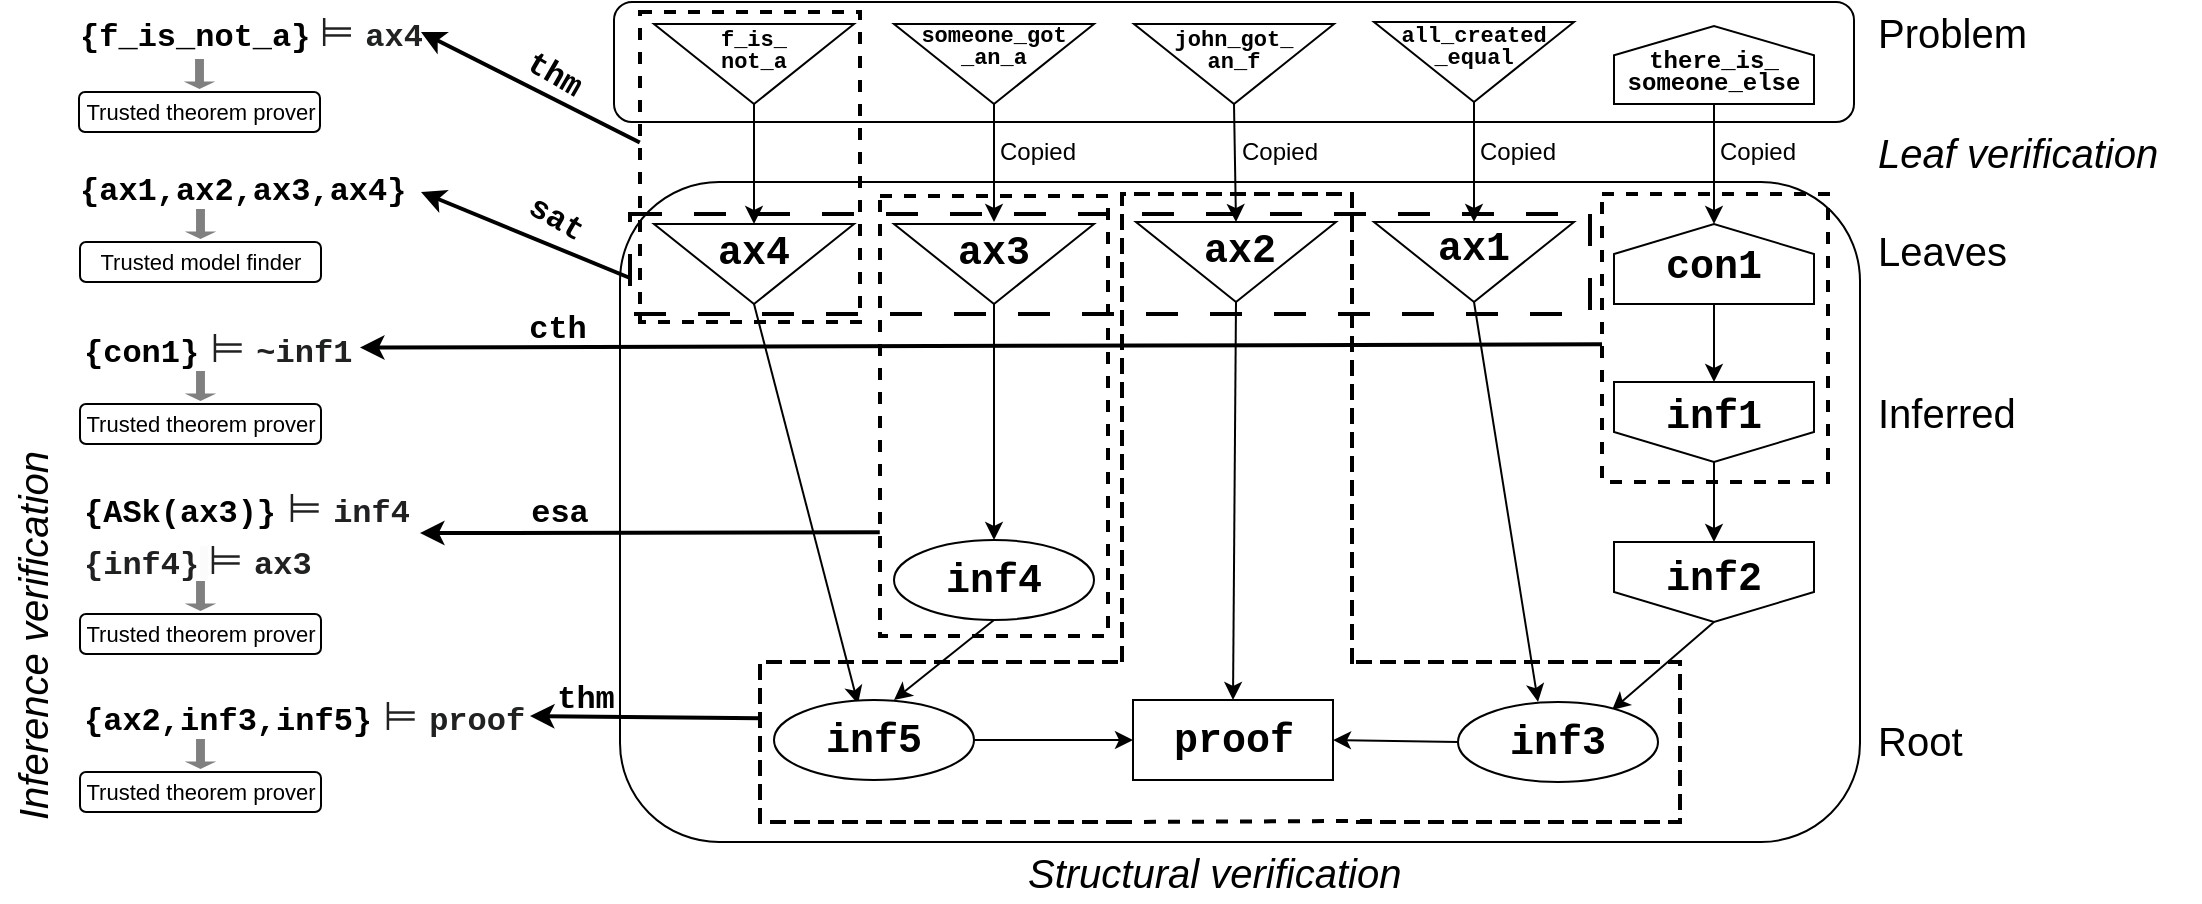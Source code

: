 <mxfile version="24.7.17">
  <diagram id="C5RBs43oDa-KdzZeNtuy" name="Page-1">
    <mxGraphModel dx="1114" dy="854" grid="1" gridSize="10" guides="1" tooltips="1" connect="1" arrows="1" fold="1" page="1" pageScale="1" pageWidth="827" pageHeight="1169" math="0" shadow="0">
      <root>
        <mxCell id="WIyWlLk6GJQsqaUBKTNV-0" />
        <mxCell id="WIyWlLk6GJQsqaUBKTNV-1" parent="WIyWlLk6GJQsqaUBKTNV-0" />
        <mxCell id="B5MP2yaadgVCE5u6oOW5-1" value="" style="rounded=1;whiteSpace=wrap;html=1;fillColor=none;" parent="WIyWlLk6GJQsqaUBKTNV-1" vertex="1">
          <mxGeometry x="320" y="170" width="620" height="330" as="geometry" />
        </mxCell>
        <mxCell id="gpMVGgdq6QNUZybopsVq-2" value="" style="shape=partialRectangle;whiteSpace=wrap;html=1;bottom=1;right=1;left=1;top=0;fillColor=none;routingCenterX=-0.5;strokeWidth=2;dashed=1;direction=south;flipH=0;" parent="WIyWlLk6GJQsqaUBKTNV-1" vertex="1">
          <mxGeometry x="390" y="410" width="180" height="80" as="geometry" />
        </mxCell>
        <mxCell id="gpMVGgdq6QNUZybopsVq-1" value="" style="shape=partialRectangle;whiteSpace=wrap;html=1;bottom=1;right=1;left=1;top=0;fillColor=none;routingCenterX=-0.5;strokeWidth=2;dashed=1;direction=south;flipH=1;" parent="WIyWlLk6GJQsqaUBKTNV-1" vertex="1">
          <mxGeometry x="689" y="410" width="161" height="80" as="geometry" />
        </mxCell>
        <mxCell id="B5MP2yaadgVCE5u6oOW5-61" value="" style="rounded=0;whiteSpace=wrap;html=1;fillColor=none;dashed=1;strokeWidth=2;" parent="WIyWlLk6GJQsqaUBKTNV-1" vertex="1">
          <mxGeometry x="330" y="85" width="110" height="155" as="geometry" />
        </mxCell>
        <mxCell id="B5MP2yaadgVCE5u6oOW5-34" value="" style="verticalLabelPosition=bottom;verticalAlign=top;html=1;shape=mxgraph.basic.acute_triangle;dx=0.5;direction=west;fillColor=none;" parent="WIyWlLk6GJQsqaUBKTNV-1" vertex="1">
          <mxGeometry x="578" y="190" width="100" height="40" as="geometry" />
        </mxCell>
        <mxCell id="B5MP2yaadgVCE5u6oOW5-128" value="" style="shape=partialRectangle;whiteSpace=wrap;html=1;bottom=1;right=1;left=1;top=0;fillColor=none;routingCenterX=-0.5;dashed=1;strokeWidth=2;flipV=1;" parent="WIyWlLk6GJQsqaUBKTNV-1" vertex="1">
          <mxGeometry x="571" y="176" width="115" height="234" as="geometry" />
        </mxCell>
        <mxCell id="-FWcwAjbTz1GdDVnPAq6-1" value="" style="rounded=0;whiteSpace=wrap;html=1;fillColor=none;dashed=1;strokeWidth=2;dashPattern=8 8;" parent="WIyWlLk6GJQsqaUBKTNV-1" vertex="1">
          <mxGeometry x="325" y="186" width="480" height="50" as="geometry" />
        </mxCell>
        <mxCell id="B5MP2yaadgVCE5u6oOW5-81" value="" style="rounded=0;whiteSpace=wrap;html=1;fillColor=none;dashed=1;strokeWidth=2;" parent="WIyWlLk6GJQsqaUBKTNV-1" vertex="1">
          <mxGeometry x="450" y="177" width="114" height="220" as="geometry" />
        </mxCell>
        <mxCell id="B5MP2yaadgVCE5u6oOW5-65" value="" style="rounded=0;whiteSpace=wrap;html=1;fillColor=none;dashed=1;strokeWidth=2;" parent="WIyWlLk6GJQsqaUBKTNV-1" vertex="1">
          <mxGeometry x="811" y="176" width="113" height="144" as="geometry" />
        </mxCell>
        <mxCell id="B5MP2yaadgVCE5u6oOW5-2" value="" style="rounded=1;whiteSpace=wrap;html=1;fillColor=none;" parent="WIyWlLk6GJQsqaUBKTNV-1" vertex="1">
          <mxGeometry x="317" y="80" width="620" height="60" as="geometry" />
        </mxCell>
        <mxCell id="B5MP2yaadgVCE5u6oOW5-3" value="&lt;div&gt;&lt;font face=&quot;Courier New&quot; style=&quot;font-size: 20px;&quot;&gt;&lt;b&gt;ax2&lt;/b&gt;&lt;/font&gt;&lt;/div&gt;" style="text;strokeColor=none;align=center;fillColor=none;html=1;verticalAlign=middle;whiteSpace=wrap;rounded=0;" parent="WIyWlLk6GJQsqaUBKTNV-1" vertex="1">
          <mxGeometry x="599.5" y="189" width="60" height="30" as="geometry" />
        </mxCell>
        <mxCell id="B5MP2yaadgVCE5u6oOW5-4" value="" style="verticalLabelPosition=bottom;verticalAlign=top;html=1;shape=mxgraph.basic.acute_triangle;dx=0.5;direction=west;fillColor=none;" parent="WIyWlLk6GJQsqaUBKTNV-1" vertex="1">
          <mxGeometry x="337" y="91" width="100" height="40" as="geometry" />
        </mxCell>
        <mxCell id="B5MP2yaadgVCE5u6oOW5-8" value="" style="verticalLabelPosition=bottom;verticalAlign=top;html=1;shape=mxgraph.basic.acute_triangle;dx=0.5;direction=west;" parent="WIyWlLk6GJQsqaUBKTNV-1" vertex="1">
          <mxGeometry x="337" y="191" width="100" height="40" as="geometry" />
        </mxCell>
        <mxCell id="B5MP2yaadgVCE5u6oOW5-9" value="&lt;font face=&quot;Courier New&quot; style=&quot;font-size: 20px;&quot;&gt;&lt;b&gt;ax4&lt;/b&gt;&lt;/font&gt;" style="text;strokeColor=none;align=center;fillColor=none;html=1;verticalAlign=middle;whiteSpace=wrap;rounded=0;" parent="WIyWlLk6GJQsqaUBKTNV-1" vertex="1">
          <mxGeometry x="357" y="190" width="60" height="30" as="geometry" />
        </mxCell>
        <mxCell id="B5MP2yaadgVCE5u6oOW5-10" value="" style="shape=offPageConnector;whiteSpace=wrap;html=1;flipV=1;" parent="WIyWlLk6GJQsqaUBKTNV-1" vertex="1">
          <mxGeometry x="817" y="191" width="100" height="40" as="geometry" />
        </mxCell>
        <mxCell id="B5MP2yaadgVCE5u6oOW5-11" value="&lt;font face=&quot;Courier New&quot; style=&quot;font-size: 20px;&quot;&gt;&lt;b&gt;con1&lt;/b&gt;&lt;/font&gt;" style="text;strokeColor=none;align=center;fillColor=none;html=1;verticalAlign=middle;whiteSpace=wrap;rounded=0;" parent="WIyWlLk6GJQsqaUBKTNV-1" vertex="1">
          <mxGeometry x="837" y="197" width="60" height="30" as="geometry" />
        </mxCell>
        <mxCell id="B5MP2yaadgVCE5u6oOW5-12" value="" style="shape=offPageConnector;whiteSpace=wrap;html=1;flipV=0;" parent="WIyWlLk6GJQsqaUBKTNV-1" vertex="1">
          <mxGeometry x="817" y="270" width="100" height="40" as="geometry" />
        </mxCell>
        <mxCell id="B5MP2yaadgVCE5u6oOW5-13" value="&lt;font face=&quot;Courier New&quot; style=&quot;font-size: 20px;&quot;&gt;&lt;b&gt;inf1&lt;/b&gt;&lt;/font&gt;" style="text;strokeColor=none;align=center;fillColor=none;html=1;verticalAlign=middle;whiteSpace=wrap;rounded=0;" parent="WIyWlLk6GJQsqaUBKTNV-1" vertex="1">
          <mxGeometry x="837" y="272" width="60" height="30" as="geometry" />
        </mxCell>
        <mxCell id="B5MP2yaadgVCE5u6oOW5-14" value="" style="shape=offPageConnector;whiteSpace=wrap;html=1;flipV=0;" parent="WIyWlLk6GJQsqaUBKTNV-1" vertex="1">
          <mxGeometry x="817" y="350" width="100" height="40" as="geometry" />
        </mxCell>
        <mxCell id="B5MP2yaadgVCE5u6oOW5-15" value="&lt;font face=&quot;Courier New&quot; style=&quot;font-size: 20px;&quot;&gt;&lt;b&gt;inf2&lt;/b&gt;&lt;/font&gt;" style="text;strokeColor=none;align=center;fillColor=none;html=1;verticalAlign=middle;whiteSpace=wrap;rounded=0;" parent="WIyWlLk6GJQsqaUBKTNV-1" vertex="1">
          <mxGeometry x="837" y="353" width="60" height="30" as="geometry" />
        </mxCell>
        <mxCell id="B5MP2yaadgVCE5u6oOW5-23" value="" style="endArrow=classic;html=1;rounded=0;exitX=0;exitY=0;exitDx=50;exitDy=0;exitPerimeter=0;entryX=0.5;entryY=0;entryDx=0;entryDy=0;" parent="WIyWlLk6GJQsqaUBKTNV-1" source="B5MP2yaadgVCE5u6oOW5-7" target="B5MP2yaadgVCE5u6oOW5-16" edge="1">
          <mxGeometry width="50" height="50" relative="1" as="geometry">
            <mxPoint x="677" y="449" as="sourcePoint" />
            <mxPoint x="727" y="399" as="targetPoint" />
          </mxGeometry>
        </mxCell>
        <mxCell id="B5MP2yaadgVCE5u6oOW5-24" value="" style="endArrow=classic;html=1;rounded=0;entryX=0.6;entryY=0;entryDx=0;entryDy=0;exitX=0.5;exitY=1;exitDx=0;exitDy=0;entryPerimeter=0;" parent="WIyWlLk6GJQsqaUBKTNV-1" source="B5MP2yaadgVCE5u6oOW5-16" target="B5MP2yaadgVCE5u6oOW5-20" edge="1">
          <mxGeometry width="50" height="50" relative="1" as="geometry">
            <mxPoint x="397" y="409" as="sourcePoint" />
            <mxPoint x="727" y="399" as="targetPoint" />
          </mxGeometry>
        </mxCell>
        <mxCell id="B5MP2yaadgVCE5u6oOW5-25" value="" style="endArrow=classic;html=1;rounded=0;exitX=0;exitY=0;exitDx=50;exitDy=0;exitPerimeter=0;entryX=0.42;entryY=0.05;entryDx=0;entryDy=0;entryPerimeter=0;" parent="WIyWlLk6GJQsqaUBKTNV-1" source="B5MP2yaadgVCE5u6oOW5-8" target="B5MP2yaadgVCE5u6oOW5-20" edge="1">
          <mxGeometry width="50" height="50" relative="1" as="geometry">
            <mxPoint x="677" y="370" as="sourcePoint" />
            <mxPoint x="727" y="320" as="targetPoint" />
          </mxGeometry>
        </mxCell>
        <mxCell id="B5MP2yaadgVCE5u6oOW5-26" value="" style="endArrow=classic;html=1;rounded=0;exitX=0;exitY=0;exitDx=50;exitDy=0;exitPerimeter=0;entryX=0.5;entryY=0;entryDx=0;entryDy=0;" parent="WIyWlLk6GJQsqaUBKTNV-1" source="B5MP2yaadgVCE5u6oOW5-34" target="B5MP2yaadgVCE5u6oOW5-22" edge="1">
          <mxGeometry width="50" height="50" relative="1" as="geometry">
            <mxPoint x="677" y="370" as="sourcePoint" />
            <mxPoint x="727" y="320" as="targetPoint" />
          </mxGeometry>
        </mxCell>
        <mxCell id="B5MP2yaadgVCE5u6oOW5-27" value="" style="verticalLabelPosition=bottom;verticalAlign=top;html=1;shape=mxgraph.basic.acute_triangle;dx=0.5;direction=west;fillColor=none;" parent="WIyWlLk6GJQsqaUBKTNV-1" vertex="1">
          <mxGeometry x="457" y="91" width="100" height="40" as="geometry" />
        </mxCell>
        <mxCell id="B5MP2yaadgVCE5u6oOW5-28" value="&lt;font style=&quot;font-size: 11px;&quot; face=&quot;Courier New&quot;&gt;&lt;b style=&quot;&quot;&gt;someone_&lt;span style=&quot;background-color: initial;&quot;&gt;got&lt;/span&gt;&lt;/b&gt;&lt;/font&gt;&lt;div style=&quot;line-height: 60%; font-size: 11px;&quot;&gt;&lt;font style=&quot;font-size: 11px;&quot; face=&quot;Courier New&quot;&gt;&lt;b style=&quot;&quot;&gt;&lt;span style=&quot;background-color: initial;&quot;&gt;_an_a&lt;/span&gt;&lt;/b&gt;&lt;/font&gt;&lt;/div&gt;" style="text;strokeColor=none;align=center;fillColor=none;html=1;verticalAlign=middle;whiteSpace=wrap;rounded=0;" parent="WIyWlLk6GJQsqaUBKTNV-1" vertex="1">
          <mxGeometry x="477" y="85" width="60" height="30" as="geometry" />
        </mxCell>
        <mxCell id="B5MP2yaadgVCE5u6oOW5-29" value="" style="shape=offPageConnector;whiteSpace=wrap;html=1;flipV=1;fillColor=none;" parent="WIyWlLk6GJQsqaUBKTNV-1" vertex="1">
          <mxGeometry x="817" y="92" width="100" height="39" as="geometry" />
        </mxCell>
        <mxCell id="B5MP2yaadgVCE5u6oOW5-30" value="&lt;font face=&quot;Courier New&quot;&gt;&lt;b&gt;there_is_&lt;/b&gt;&lt;/font&gt;&lt;div style=&quot;line-height: 60%;&quot;&gt;&lt;font face=&quot;Courier New&quot;&gt;&lt;b&gt;someone_else&lt;/b&gt;&lt;/font&gt;&lt;/div&gt;" style="text;strokeColor=none;align=center;fillColor=none;html=1;verticalAlign=middle;whiteSpace=wrap;rounded=0;" parent="WIyWlLk6GJQsqaUBKTNV-1" vertex="1">
          <mxGeometry x="837" y="98" width="60" height="30" as="geometry" />
        </mxCell>
        <mxCell id="B5MP2yaadgVCE5u6oOW5-35" value="" style="verticalLabelPosition=bottom;verticalAlign=top;html=1;shape=mxgraph.basic.acute_triangle;dx=0.5;direction=west;" parent="WIyWlLk6GJQsqaUBKTNV-1" vertex="1">
          <mxGeometry x="697" y="190" width="100" height="40" as="geometry" />
        </mxCell>
        <mxCell id="B5MP2yaadgVCE5u6oOW5-36" value="&lt;div&gt;&lt;font face=&quot;Courier New&quot; style=&quot;font-size: 20px;&quot;&gt;&lt;b&gt;ax1&lt;/b&gt;&lt;/font&gt;&lt;/div&gt;" style="text;strokeColor=none;align=center;fillColor=none;html=1;verticalAlign=middle;whiteSpace=wrap;rounded=0;" parent="WIyWlLk6GJQsqaUBKTNV-1" vertex="1">
          <mxGeometry x="717" y="188" width="60" height="30" as="geometry" />
        </mxCell>
        <mxCell id="B5MP2yaadgVCE5u6oOW5-37" value="" style="endArrow=classic;html=1;rounded=0;entryX=0;entryY=0.5;entryDx=0;entryDy=0;exitX=1;exitY=0.5;exitDx=0;exitDy=0;" parent="WIyWlLk6GJQsqaUBKTNV-1" source="B5MP2yaadgVCE5u6oOW5-20" target="B5MP2yaadgVCE5u6oOW5-22" edge="1">
          <mxGeometry width="50" height="50" relative="1" as="geometry">
            <mxPoint x="567" y="240" as="sourcePoint" />
            <mxPoint x="617" y="190" as="targetPoint" />
          </mxGeometry>
        </mxCell>
        <mxCell id="B5MP2yaadgVCE5u6oOW5-38" value="" style="endArrow=classic;html=1;rounded=0;entryX=1;entryY=0.5;entryDx=0;entryDy=0;exitX=0;exitY=0.5;exitDx=0;exitDy=0;" parent="WIyWlLk6GJQsqaUBKTNV-1" source="B5MP2yaadgVCE5u6oOW5-18" target="B5MP2yaadgVCE5u6oOW5-22" edge="1">
          <mxGeometry width="50" height="50" relative="1" as="geometry">
            <mxPoint x="567" y="240" as="sourcePoint" />
            <mxPoint x="617" y="190" as="targetPoint" />
          </mxGeometry>
        </mxCell>
        <mxCell id="B5MP2yaadgVCE5u6oOW5-39" value="" style="endArrow=classic;html=1;rounded=0;entryX=0.5;entryY=1;entryDx=0;entryDy=0;entryPerimeter=0;exitX=0;exitY=0;exitDx=50;exitDy=0;exitPerimeter=0;" parent="WIyWlLk6GJQsqaUBKTNV-1" source="B5MP2yaadgVCE5u6oOW5-4" target="B5MP2yaadgVCE5u6oOW5-8" edge="1">
          <mxGeometry width="50" height="50" relative="1" as="geometry">
            <mxPoint x="337" y="170" as="sourcePoint" />
            <mxPoint x="617" y="190" as="targetPoint" />
          </mxGeometry>
        </mxCell>
        <mxCell id="B5MP2yaadgVCE5u6oOW5-40" value="" style="verticalLabelPosition=bottom;verticalAlign=top;html=1;shape=mxgraph.basic.acute_triangle;dx=0.5;direction=west;fillColor=none;" parent="WIyWlLk6GJQsqaUBKTNV-1" vertex="1">
          <mxGeometry x="577" y="91" width="100" height="40" as="geometry" />
        </mxCell>
        <mxCell id="B5MP2yaadgVCE5u6oOW5-41" value="&lt;font style=&quot;font-size: 11px;&quot; face=&quot;Courier New&quot;&gt;&lt;b&gt;john_got_&lt;/b&gt;&lt;/font&gt;&lt;div style=&quot;line-height: 60%;&quot;&gt;&lt;span style=&quot;font-size: 11px; font-family: &amp;quot;Courier New&amp;quot;; background-color: initial;&quot;&gt;&lt;b&gt;an_f&lt;/b&gt;&lt;/span&gt;&lt;/div&gt;" style="text;strokeColor=none;align=center;fillColor=none;html=1;verticalAlign=middle;whiteSpace=wrap;rounded=0;" parent="WIyWlLk6GJQsqaUBKTNV-1" vertex="1">
          <mxGeometry x="596.5" y="87" width="60" height="30" as="geometry" />
        </mxCell>
        <mxCell id="B5MP2yaadgVCE5u6oOW5-42" value="" style="endArrow=classic;html=1;rounded=0;entryX=0.5;entryY=0;entryDx=0;entryDy=0;exitX=0;exitY=0;exitDx=50;exitDy=0;exitPerimeter=0;" parent="WIyWlLk6GJQsqaUBKTNV-1" source="B5MP2yaadgVCE5u6oOW5-27" target="B5MP2yaadgVCE5u6oOW5-5" edge="1">
          <mxGeometry width="50" height="50" relative="1" as="geometry">
            <mxPoint x="567" y="240" as="sourcePoint" />
            <mxPoint x="617" y="190" as="targetPoint" />
          </mxGeometry>
        </mxCell>
        <mxCell id="B5MP2yaadgVCE5u6oOW5-43" value="" style="endArrow=classic;html=1;rounded=0;exitX=0;exitY=0;exitDx=50;exitDy=0;exitPerimeter=0;entryX=0.5;entryY=1;entryDx=0;entryDy=0;entryPerimeter=0;" parent="WIyWlLk6GJQsqaUBKTNV-1" source="B5MP2yaadgVCE5u6oOW5-40" target="B5MP2yaadgVCE5u6oOW5-34" edge="1">
          <mxGeometry width="50" height="50" relative="1" as="geometry">
            <mxPoint x="567" y="240" as="sourcePoint" />
            <mxPoint x="617" y="190" as="targetPoint" />
          </mxGeometry>
        </mxCell>
        <mxCell id="B5MP2yaadgVCE5u6oOW5-44" value="" style="endArrow=classic;html=1;rounded=0;exitX=0;exitY=0;exitDx=50;exitDy=0;exitPerimeter=0;entryX=0.5;entryY=1;entryDx=0;entryDy=0;entryPerimeter=0;" parent="WIyWlLk6GJQsqaUBKTNV-1" source="B5MP2yaadgVCE5u6oOW5-32" target="B5MP2yaadgVCE5u6oOW5-35" edge="1">
          <mxGeometry width="50" height="50" relative="1" as="geometry">
            <mxPoint x="567" y="240" as="sourcePoint" />
            <mxPoint x="617" y="190" as="targetPoint" />
          </mxGeometry>
        </mxCell>
        <mxCell id="B5MP2yaadgVCE5u6oOW5-45" value="" style="endArrow=classic;html=1;rounded=0;exitX=0.5;exitY=1;exitDx=0;exitDy=0;entryX=0.5;entryY=0;entryDx=0;entryDy=0;" parent="WIyWlLk6GJQsqaUBKTNV-1" source="B5MP2yaadgVCE5u6oOW5-29" target="B5MP2yaadgVCE5u6oOW5-10" edge="1">
          <mxGeometry width="50" height="50" relative="1" as="geometry">
            <mxPoint x="567" y="240" as="sourcePoint" />
            <mxPoint x="617" y="190" as="targetPoint" />
          </mxGeometry>
        </mxCell>
        <mxCell id="B5MP2yaadgVCE5u6oOW5-46" value="" style="endArrow=classic;html=1;rounded=0;entryX=0.5;entryY=0;entryDx=0;entryDy=0;exitX=0.5;exitY=1;exitDx=0;exitDy=0;" parent="WIyWlLk6GJQsqaUBKTNV-1" source="B5MP2yaadgVCE5u6oOW5-10" target="B5MP2yaadgVCE5u6oOW5-12" edge="1">
          <mxGeometry width="50" height="50" relative="1" as="geometry">
            <mxPoint x="567" y="240" as="sourcePoint" />
            <mxPoint x="617" y="190" as="targetPoint" />
          </mxGeometry>
        </mxCell>
        <mxCell id="B5MP2yaadgVCE5u6oOW5-47" value="" style="endArrow=classic;html=1;rounded=0;exitX=0.5;exitY=1;exitDx=0;exitDy=0;entryX=0.5;entryY=0;entryDx=0;entryDy=0;" parent="WIyWlLk6GJQsqaUBKTNV-1" source="B5MP2yaadgVCE5u6oOW5-12" target="B5MP2yaadgVCE5u6oOW5-14" edge="1">
          <mxGeometry width="50" height="50" relative="1" as="geometry">
            <mxPoint x="567" y="240" as="sourcePoint" />
            <mxPoint x="617" y="190" as="targetPoint" />
          </mxGeometry>
        </mxCell>
        <mxCell id="B5MP2yaadgVCE5u6oOW5-48" value="" style="endArrow=classic;html=1;rounded=0;entryX=0.77;entryY=0.1;entryDx=0;entryDy=0;entryPerimeter=0;exitX=0.5;exitY=1;exitDx=0;exitDy=0;" parent="WIyWlLk6GJQsqaUBKTNV-1" source="B5MP2yaadgVCE5u6oOW5-14" target="B5MP2yaadgVCE5u6oOW5-18" edge="1">
          <mxGeometry width="50" height="50" relative="1" as="geometry">
            <mxPoint x="567" y="240" as="sourcePoint" />
            <mxPoint x="617" y="190" as="targetPoint" />
          </mxGeometry>
        </mxCell>
        <mxCell id="B5MP2yaadgVCE5u6oOW5-49" value="" style="endArrow=classic;html=1;rounded=0;entryX=0.4;entryY=0;entryDx=0;entryDy=0;entryPerimeter=0;exitX=0;exitY=0;exitDx=50;exitDy=0;exitPerimeter=0;" parent="WIyWlLk6GJQsqaUBKTNV-1" source="B5MP2yaadgVCE5u6oOW5-35" target="B5MP2yaadgVCE5u6oOW5-18" edge="1">
          <mxGeometry width="50" height="50" relative="1" as="geometry">
            <mxPoint x="567" y="240" as="sourcePoint" />
            <mxPoint x="617" y="190" as="targetPoint" />
          </mxGeometry>
        </mxCell>
        <mxCell id="B5MP2yaadgVCE5u6oOW5-51" value="&lt;font style=&quot;font-size: 20px;&quot;&gt;Problem&lt;/font&gt;" style="text;strokeColor=none;align=left;fillColor=none;html=1;verticalAlign=middle;whiteSpace=wrap;rounded=0;" parent="WIyWlLk6GJQsqaUBKTNV-1" vertex="1">
          <mxGeometry x="947" y="80" width="60" height="30" as="geometry" />
        </mxCell>
        <mxCell id="B5MP2yaadgVCE5u6oOW5-52" value="&lt;span style=&quot;font-size: 20px;&quot;&gt;Leaves&lt;/span&gt;" style="text;strokeColor=none;align=left;fillColor=none;html=1;verticalAlign=middle;whiteSpace=wrap;rounded=0;" parent="WIyWlLk6GJQsqaUBKTNV-1" vertex="1">
          <mxGeometry x="947" y="189" width="60" height="30" as="geometry" />
        </mxCell>
        <mxCell id="B5MP2yaadgVCE5u6oOW5-53" value="&lt;span style=&quot;font-size: 20px;&quot;&gt;Inferred&lt;/span&gt;" style="text;strokeColor=none;align=left;fillColor=none;html=1;verticalAlign=middle;whiteSpace=wrap;rounded=0;" parent="WIyWlLk6GJQsqaUBKTNV-1" vertex="1">
          <mxGeometry x="947" y="270" width="60" height="30" as="geometry" />
        </mxCell>
        <mxCell id="B5MP2yaadgVCE5u6oOW5-54" value="&lt;span style=&quot;font-size: 20px;&quot;&gt;Root&lt;/span&gt;" style="text;strokeColor=none;align=left;fillColor=none;html=1;verticalAlign=middle;whiteSpace=wrap;rounded=0;" parent="WIyWlLk6GJQsqaUBKTNV-1" vertex="1">
          <mxGeometry x="947" y="434" width="60" height="30" as="geometry" />
        </mxCell>
        <mxCell id="B5MP2yaadgVCE5u6oOW5-55" value="Copied" style="text;strokeColor=none;align=center;fillColor=none;html=1;verticalAlign=middle;whiteSpace=wrap;rounded=0;" parent="WIyWlLk6GJQsqaUBKTNV-1" vertex="1">
          <mxGeometry x="499" y="140" width="60" height="30" as="geometry" />
        </mxCell>
        <mxCell id="B5MP2yaadgVCE5u6oOW5-56" value="Copied" style="text;strokeColor=none;align=center;fillColor=none;html=1;verticalAlign=middle;whiteSpace=wrap;rounded=0;" parent="WIyWlLk6GJQsqaUBKTNV-1" vertex="1">
          <mxGeometry x="620" y="140" width="60" height="30" as="geometry" />
        </mxCell>
        <mxCell id="B5MP2yaadgVCE5u6oOW5-57" value="Copied" style="text;strokeColor=none;align=center;fillColor=none;html=1;verticalAlign=middle;whiteSpace=wrap;rounded=0;" parent="WIyWlLk6GJQsqaUBKTNV-1" vertex="1">
          <mxGeometry x="739" y="140" width="60" height="30" as="geometry" />
        </mxCell>
        <mxCell id="B5MP2yaadgVCE5u6oOW5-58" value="Copied" style="text;strokeColor=none;align=center;fillColor=none;html=1;verticalAlign=middle;whiteSpace=wrap;rounded=0;" parent="WIyWlLk6GJQsqaUBKTNV-1" vertex="1">
          <mxGeometry x="859" y="140" width="60" height="30" as="geometry" />
        </mxCell>
        <mxCell id="B5MP2yaadgVCE5u6oOW5-66" value="" style="endArrow=classic;html=1;rounded=0;strokeWidth=2;" parent="WIyWlLk6GJQsqaUBKTNV-1" target="B5MP2yaadgVCE5u6oOW5-68" edge="1">
          <mxGeometry width="50" height="50" relative="1" as="geometry">
            <mxPoint x="811" y="251.153" as="sourcePoint" />
            <mxPoint x="270" y="255" as="targetPoint" />
          </mxGeometry>
        </mxCell>
        <mxCell id="B5MP2yaadgVCE5u6oOW5-68" value="&lt;font face=&quot;Courier New&quot; style=&quot;font-size: 16px;&quot;&gt;&lt;b&gt;{con1}&lt;/b&gt;&lt;/font&gt;&lt;font style=&quot;&quot;&gt;&lt;font style=&quot;font-size: 20px;&quot;&gt;&amp;nbsp;&lt;/font&gt;&lt;span style=&quot;font-size: 20px; color: rgb(32, 33, 34); font-family: sans-serif; background-color: rgb(255, 255, 255);&quot;&gt;⊨&lt;/span&gt;&lt;span style=&quot;color: rgb(32, 33, 34); background-color: rgb(255, 255, 255);&quot;&gt;&lt;font style=&quot;&quot;&gt;&lt;font style=&quot;font-size: 20px;&quot; face=&quot;sans-serif&quot;&gt;&amp;nbsp;&lt;/font&gt;&lt;font style=&quot;font-size: 16px;&quot; face=&quot;Courier New&quot;&gt;&lt;b&gt;~inf1&lt;/b&gt;&lt;/font&gt;&lt;/font&gt;&lt;/span&gt;&lt;/font&gt;" style="text;strokeColor=none;align=left;fillColor=none;html=1;verticalAlign=middle;whiteSpace=wrap;rounded=0;" parent="WIyWlLk6GJQsqaUBKTNV-1" vertex="1">
          <mxGeometry x="50" y="238" width="140" height="30" as="geometry" />
        </mxCell>
        <mxCell id="B5MP2yaadgVCE5u6oOW5-69" value="&lt;font size=&quot;1&quot; face=&quot;Courier New&quot;&gt;&lt;b style=&quot;font-size: 16px;&quot;&gt;cth&lt;/b&gt;&lt;/font&gt;" style="text;strokeColor=none;align=center;fillColor=none;html=1;verticalAlign=middle;whiteSpace=wrap;rounded=0;" parent="WIyWlLk6GJQsqaUBKTNV-1" vertex="1">
          <mxGeometry x="259" y="229" width="60" height="30" as="geometry" />
        </mxCell>
        <mxCell id="B5MP2yaadgVCE5u6oOW5-70" value="" style="group" parent="WIyWlLk6GJQsqaUBKTNV-1" vertex="1" connectable="0">
          <mxGeometry x="397" y="429" width="100" height="40" as="geometry" />
        </mxCell>
        <mxCell id="B5MP2yaadgVCE5u6oOW5-20" value="" style="ellipse;whiteSpace=wrap;html=1;" parent="B5MP2yaadgVCE5u6oOW5-70" vertex="1">
          <mxGeometry width="100" height="40" as="geometry" />
        </mxCell>
        <mxCell id="B5MP2yaadgVCE5u6oOW5-21" value="&lt;font size=&quot;1&quot; face=&quot;Courier New&quot; style=&quot;&quot;&gt;&lt;b style=&quot;font-size: 20px;&quot;&gt;inf5&lt;/b&gt;&lt;/font&gt;" style="text;strokeColor=none;align=center;fillColor=none;html=1;verticalAlign=middle;whiteSpace=wrap;rounded=0;" parent="B5MP2yaadgVCE5u6oOW5-70" vertex="1">
          <mxGeometry x="20" y="5" width="60" height="30" as="geometry" />
        </mxCell>
        <mxCell id="B5MP2yaadgVCE5u6oOW5-72" value="" style="group" parent="WIyWlLk6GJQsqaUBKTNV-1" vertex="1" connectable="0">
          <mxGeometry x="457" y="349" width="100" height="40" as="geometry" />
        </mxCell>
        <mxCell id="B5MP2yaadgVCE5u6oOW5-16" value="" style="ellipse;whiteSpace=wrap;html=1;" parent="B5MP2yaadgVCE5u6oOW5-72" vertex="1">
          <mxGeometry width="100" height="40" as="geometry" />
        </mxCell>
        <mxCell id="B5MP2yaadgVCE5u6oOW5-17" value="&lt;font size=&quot;1&quot; face=&quot;Courier New&quot; style=&quot;&quot;&gt;&lt;b style=&quot;font-size: 20px;&quot;&gt;inf4&lt;/b&gt;&lt;/font&gt;" style="text;strokeColor=none;align=center;fillColor=none;html=1;verticalAlign=middle;whiteSpace=wrap;rounded=0;" parent="B5MP2yaadgVCE5u6oOW5-72" vertex="1">
          <mxGeometry x="20" y="5" width="60" height="30" as="geometry" />
        </mxCell>
        <mxCell id="B5MP2yaadgVCE5u6oOW5-82" value="" style="endArrow=classic;html=1;rounded=0;strokeWidth=2;exitX=-0.001;exitY=0.669;exitDx=0;exitDy=0;exitPerimeter=0;entryX=1;entryY=0.5;entryDx=0;entryDy=0;" parent="WIyWlLk6GJQsqaUBKTNV-1" target="B5MP2yaadgVCE5u6oOW5-83" edge="1">
          <mxGeometry width="50" height="50" relative="1" as="geometry">
            <mxPoint x="449.886" y="345.18" as="sourcePoint" />
            <mxPoint x="250" y="351" as="targetPoint" />
          </mxGeometry>
        </mxCell>
        <mxCell id="B5MP2yaadgVCE5u6oOW5-83" value="&lt;font face=&quot;Courier New&quot; style=&quot;font-size: 16px;&quot;&gt;&lt;b&gt;{ASk(ax3)}&lt;/b&gt;&lt;/font&gt;&lt;font style=&quot;&quot;&gt;&lt;font style=&quot;font-size: 20px;&quot;&gt;&amp;nbsp;&lt;/font&gt;&lt;span style=&quot;font-size: 20px; color: rgb(32, 33, 34); font-family: sans-serif; background-color: rgb(255, 255, 255);&quot;&gt;⊨&amp;nbsp;&lt;/span&gt;&lt;span style=&quot;color: rgb(32, 33, 34); background-color: rgb(255, 255, 255);&quot;&gt;&lt;font size=&quot;1&quot; face=&quot;Courier New&quot; style=&quot;&quot;&gt;&lt;b style=&quot;font-size: 16px;&quot;&gt;inf4&lt;/b&gt;&lt;/font&gt;&lt;/span&gt;&lt;/font&gt;&lt;div&gt;&lt;font style=&quot;&quot;&gt;&lt;font style=&quot;&quot; size=&quot;1&quot;&gt;&lt;b style=&quot;font-size: 16px;&quot;&gt;&lt;font face=&quot;Courier New&quot; color=&quot;#202122&quot;&gt;&lt;span style=&quot;background-color: rgb(255, 255, 255);&quot;&gt;{inf4}&lt;/span&gt;&lt;/font&gt;&lt;span style=&quot;background-color: rgb(251, 251, 251);&quot;&gt;&amp;nbsp;&lt;/span&gt;&lt;/b&gt;&lt;/font&gt;&lt;/font&gt;&lt;span style=&quot;font-size: 20px; color: rgb(32, 33, 34); font-family: sans-serif; background-color: rgb(255, 255, 255);&quot;&gt;⊨&amp;nbsp;&lt;/span&gt;&lt;b style=&quot;font-family: &amp;quot;Courier New&amp;quot;; background-color: rgb(255, 255, 255); color: rgb(32, 33, 34); font-size: 16px;&quot;&gt;ax3&lt;/b&gt;&lt;/div&gt;" style="text;strokeColor=none;align=left;fillColor=none;html=1;verticalAlign=middle;whiteSpace=wrap;rounded=0;" parent="WIyWlLk6GJQsqaUBKTNV-1" vertex="1">
          <mxGeometry x="50" y="330" width="170" height="31" as="geometry" />
        </mxCell>
        <mxCell id="B5MP2yaadgVCE5u6oOW5-84" value="&lt;font size=&quot;1&quot; face=&quot;Courier New&quot;&gt;&lt;b style=&quot;font-size: 16px;&quot;&gt;esa&lt;/b&gt;&lt;/font&gt;" style="text;strokeColor=none;align=center;fillColor=none;html=1;verticalAlign=middle;whiteSpace=wrap;rounded=0;" parent="WIyWlLk6GJQsqaUBKTNV-1" vertex="1">
          <mxGeometry x="260" y="321" width="60" height="30" as="geometry" />
        </mxCell>
        <mxCell id="B5MP2yaadgVCE5u6oOW5-132" value="" style="group" parent="WIyWlLk6GJQsqaUBKTNV-1" vertex="1" connectable="0">
          <mxGeometry x="739" y="430" width="100" height="40" as="geometry" />
        </mxCell>
        <mxCell id="B5MP2yaadgVCE5u6oOW5-18" value="" style="ellipse;whiteSpace=wrap;html=1;" parent="B5MP2yaadgVCE5u6oOW5-132" vertex="1">
          <mxGeometry width="100" height="40" as="geometry" />
        </mxCell>
        <mxCell id="B5MP2yaadgVCE5u6oOW5-19" value="&lt;font face=&quot;Courier New&quot; style=&quot;font-size: 20px;&quot;&gt;&lt;b&gt;inf3&lt;/b&gt;&lt;/font&gt;" style="text;strokeColor=none;align=center;fillColor=none;html=1;verticalAlign=middle;whiteSpace=wrap;rounded=0;" parent="B5MP2yaadgVCE5u6oOW5-132" vertex="1">
          <mxGeometry x="20" y="5" width="60" height="30" as="geometry" />
        </mxCell>
        <mxCell id="B5MP2yaadgVCE5u6oOW5-136" value="&lt;font size=&quot;1&quot; face=&quot;Courier New&quot;&gt;&lt;b style=&quot;font-size: 16px;&quot;&gt;thm&lt;/b&gt;&lt;/font&gt;" style="text;strokeColor=none;align=center;fillColor=none;html=1;verticalAlign=middle;whiteSpace=wrap;rounded=0;" parent="WIyWlLk6GJQsqaUBKTNV-1" vertex="1">
          <mxGeometry x="273" y="414" width="60" height="30" as="geometry" />
        </mxCell>
        <mxCell id="B5MP2yaadgVCE5u6oOW5-137" value="&lt;font size=&quot;1&quot; face=&quot;Courier New&quot; style=&quot;&quot;&gt;&lt;b style=&quot;font-size: 16px;&quot;&gt;{ax2,inf3,inf5}&lt;/b&gt;&lt;/font&gt;&lt;font style=&quot;&quot;&gt;&lt;font style=&quot;font-size: 20px;&quot;&gt;&amp;nbsp;&lt;/font&gt;&lt;span style=&quot;font-size: 20px; color: rgb(32, 33, 34); font-family: sans-serif; background-color: rgb(255, 255, 255);&quot;&gt;⊨&lt;/span&gt;&lt;span style=&quot;color: rgb(32, 33, 34); background-color: rgb(255, 255, 255);&quot;&gt;&lt;font style=&quot;font-family: sans-serif; font-size: 20px;&quot;&gt;&amp;nbsp;&lt;/font&gt;&lt;font face=&quot;Courier New&quot; style=&quot;font-size: 16px;&quot;&gt;&lt;b&gt;proof&lt;/b&gt;&lt;/font&gt;&lt;/span&gt;&lt;/font&gt;" style="text;strokeColor=none;align=left;fillColor=none;html=1;verticalAlign=middle;whiteSpace=wrap;rounded=0;" parent="WIyWlLk6GJQsqaUBKTNV-1" vertex="1">
          <mxGeometry x="50" y="422" width="220" height="30" as="geometry" />
        </mxCell>
        <mxCell id="B5MP2yaadgVCE5u6oOW5-138" value="" style="endArrow=classic;html=1;rounded=0;strokeWidth=2;" parent="WIyWlLk6GJQsqaUBKTNV-1" edge="1">
          <mxGeometry width="50" height="50" relative="1" as="geometry">
            <mxPoint x="390" y="438.122" as="sourcePoint" />
            <mxPoint x="275" y="437" as="targetPoint" />
          </mxGeometry>
        </mxCell>
        <mxCell id="B5MP2yaadgVCE5u6oOW5-147" value="&lt;i style=&quot;font-size: 20px;&quot;&gt;Leaf verification&lt;/i&gt;" style="text;strokeColor=none;align=left;fillColor=none;html=1;verticalAlign=middle;whiteSpace=wrap;rounded=0;" parent="WIyWlLk6GJQsqaUBKTNV-1" vertex="1">
          <mxGeometry x="947" y="140" width="163" height="30" as="geometry" />
        </mxCell>
        <mxCell id="B5MP2yaadgVCE5u6oOW5-148" value="&lt;i style=&quot;font-size: 20px;&quot;&gt;Structural verification&lt;/i&gt;" style="text;strokeColor=none;align=left;fillColor=none;html=1;verticalAlign=middle;whiteSpace=wrap;rounded=0;" parent="WIyWlLk6GJQsqaUBKTNV-1" vertex="1">
          <mxGeometry x="521.5" y="500" width="211" height="30" as="geometry" />
        </mxCell>
        <mxCell id="B5MP2yaadgVCE5u6oOW5-64" value="&lt;font size=&quot;1&quot; face=&quot;Courier New&quot;&gt;&lt;b style=&quot;font-size: 16px;&quot;&gt;thm&lt;/b&gt;&lt;/font&gt;" style="text;strokeColor=none;align=center;fillColor=none;html=1;verticalAlign=middle;whiteSpace=wrap;rounded=0;rotation=30;" parent="WIyWlLk6GJQsqaUBKTNV-1" vertex="1">
          <mxGeometry x="258" y="102" width="58" height="30" as="geometry" />
        </mxCell>
        <mxCell id="B5MP2yaadgVCE5u6oOW5-59" value="&lt;font face=&quot;Courier New&quot; style=&quot;font-size: 16px;&quot;&gt;&lt;b&gt;{&lt;font style=&quot;font-size: 16px;&quot;&gt;f_is_not_a&lt;/font&gt;}&lt;/b&gt;&lt;/font&gt;&lt;font style=&quot;font-size: 16px;&quot;&gt;&lt;font face=&quot;Helvetica&quot; style=&quot;font-size: 16px;&quot;&gt;&lt;b style=&quot;&quot;&gt;&amp;nbsp;&lt;/b&gt;&lt;/font&gt;&lt;span style=&quot;font-size: 20px; color: rgb(32, 33, 34); background-color: rgb(255, 255, 255); font-family: sans-serif;&quot;&gt;⊨&lt;/span&gt;&lt;span style=&quot;font-size: 20px; color: rgb(32, 33, 34); background-color: rgb(255, 255, 255); font-family: sans-serif;&quot;&gt;&lt;font style=&quot;font-size: 20px;&quot;&gt;&amp;nbsp;&lt;/font&gt;&lt;/span&gt;&lt;/font&gt;&lt;span style=&quot;color: rgb(32, 33, 34); background-color: rgb(255, 255, 255);&quot;&gt;&lt;font face=&quot;Courier New&quot; size=&quot;1&quot; style=&quot;&quot;&gt;&lt;b style=&quot;font-size: 16px;&quot;&gt;ax4&lt;/b&gt;&lt;/font&gt;&lt;/span&gt;" style="text;strokeColor=none;align=left;fillColor=none;html=1;verticalAlign=middle;whiteSpace=wrap;rounded=0;" parent="WIyWlLk6GJQsqaUBKTNV-1" vertex="1">
          <mxGeometry x="47.5" y="80" width="173" height="30" as="geometry" />
        </mxCell>
        <mxCell id="B5MP2yaadgVCE5u6oOW5-60" value="" style="endArrow=classic;html=1;rounded=0;entryX=1;entryY=0.5;entryDx=0;entryDy=0;exitX=-0.001;exitY=0.421;exitDx=0;exitDy=0;strokeWidth=2;exitPerimeter=0;" parent="WIyWlLk6GJQsqaUBKTNV-1" source="B5MP2yaadgVCE5u6oOW5-61" target="B5MP2yaadgVCE5u6oOW5-59" edge="1">
          <mxGeometry width="50" height="50" relative="1" as="geometry">
            <mxPoint x="327" y="154.95" as="sourcePoint" />
            <mxPoint x="260" y="163" as="targetPoint" />
          </mxGeometry>
        </mxCell>
        <mxCell id="B5MP2yaadgVCE5u6oOW5-149" value="&lt;i style=&quot;font-size: 20px;&quot;&gt;Inference verification&lt;/i&gt;" style="text;strokeColor=none;align=left;fillColor=none;html=1;verticalAlign=middle;whiteSpace=wrap;rounded=0;rotation=-90;" parent="WIyWlLk6GJQsqaUBKTNV-1" vertex="1">
          <mxGeometry x="-80" y="370" width="211" height="30" as="geometry" />
        </mxCell>
        <mxCell id="-FWcwAjbTz1GdDVnPAq6-0" value="" style="group" parent="WIyWlLk6GJQsqaUBKTNV-1" vertex="1" connectable="0">
          <mxGeometry x="457" y="190" width="100" height="41" as="geometry" />
        </mxCell>
        <mxCell id="B5MP2yaadgVCE5u6oOW5-7" value="" style="verticalLabelPosition=bottom;verticalAlign=top;html=1;shape=mxgraph.basic.acute_triangle;dx=0.5;direction=west;fillColor=none;" parent="-FWcwAjbTz1GdDVnPAq6-0" vertex="1">
          <mxGeometry y="1" width="100" height="40" as="geometry" />
        </mxCell>
        <mxCell id="B5MP2yaadgVCE5u6oOW5-5" value="&lt;font face=&quot;Courier New&quot; style=&quot;font-size: 20px;&quot;&gt;&lt;b&gt;ax3&lt;/b&gt;&lt;/font&gt;" style="text;strokeColor=none;align=center;fillColor=none;html=1;verticalAlign=middle;whiteSpace=wrap;rounded=0;" parent="-FWcwAjbTz1GdDVnPAq6-0" vertex="1">
          <mxGeometry x="20" width="60" height="30" as="geometry" />
        </mxCell>
        <mxCell id="-FWcwAjbTz1GdDVnPAq6-4" value="&lt;font size=&quot;1&quot; face=&quot;Courier New&quot; style=&quot;&quot;&gt;&lt;b style=&quot;font-size: 16px;&quot;&gt;{ax1,ax2,ax3,ax4}&lt;/b&gt;&lt;/font&gt;" style="text;strokeColor=none;align=left;fillColor=none;html=1;verticalAlign=middle;whiteSpace=wrap;rounded=0;" parent="WIyWlLk6GJQsqaUBKTNV-1" vertex="1">
          <mxGeometry x="47.5" y="160" width="173" height="30" as="geometry" />
        </mxCell>
        <mxCell id="-FWcwAjbTz1GdDVnPAq6-6" value="&lt;font size=&quot;1&quot; face=&quot;Courier New&quot;&gt;&lt;b style=&quot;font-size: 16px;&quot;&gt;sat&lt;/b&gt;&lt;/font&gt;" style="text;strokeColor=none;align=center;fillColor=none;html=1;verticalAlign=middle;whiteSpace=wrap;rounded=0;rotation=30;" parent="WIyWlLk6GJQsqaUBKTNV-1" vertex="1">
          <mxGeometry x="258" y="174" width="60" height="30" as="geometry" />
        </mxCell>
        <mxCell id="-FWcwAjbTz1GdDVnPAq6-7" value="" style="endArrow=classic;html=1;rounded=0;exitX=0;exitY=0.5;exitDx=0;exitDy=0;strokeWidth=2;entryX=1;entryY=0.5;entryDx=0;entryDy=0;" parent="WIyWlLk6GJQsqaUBKTNV-1" target="-FWcwAjbTz1GdDVnPAq6-4" edge="1">
          <mxGeometry width="50" height="50" relative="1" as="geometry">
            <mxPoint x="325" y="218" as="sourcePoint" />
            <mxPoint x="220" y="220" as="targetPoint" />
          </mxGeometry>
        </mxCell>
        <mxCell id="1gBdFF_hgad_Mp2J1Vji-0" value="&lt;b style=&quot;font-size: 11px;&quot;&gt;&lt;font face=&quot;Courier New&quot; style=&quot;font-size: 11px;&quot;&gt;f_is_&lt;/font&gt;&lt;/b&gt;&lt;div style=&quot;font-size: 11px; line-height: 60%;&quot;&gt;&lt;b style=&quot;&quot;&gt;&lt;font face=&quot;Courier New&quot; style=&quot;font-size: 11px;&quot;&gt;not_a&lt;/font&gt;&lt;/b&gt;&lt;/div&gt;" style="text;strokeColor=none;align=center;fillColor=none;html=1;verticalAlign=middle;whiteSpace=wrap;rounded=0;" parent="WIyWlLk6GJQsqaUBKTNV-1" vertex="1">
          <mxGeometry x="357" y="87" width="60" height="30" as="geometry" />
        </mxCell>
        <mxCell id="B5MP2yaadgVCE5u6oOW5-32" value="" style="verticalLabelPosition=bottom;verticalAlign=top;html=1;shape=mxgraph.basic.acute_triangle;dx=0.5;direction=west;fillColor=none;" parent="WIyWlLk6GJQsqaUBKTNV-1" vertex="1">
          <mxGeometry x="697" y="90" width="100" height="40" as="geometry" />
        </mxCell>
        <mxCell id="1gBdFF_hgad_Mp2J1Vji-1" value="&lt;font face=&quot;Courier New&quot;&gt;&lt;span style=&quot;font-size: 11px;&quot;&gt;&lt;b&gt;all_created&lt;/b&gt;&lt;/span&gt;&lt;/font&gt;&lt;div style=&quot;line-height: 60%;&quot;&gt;&lt;font face=&quot;Courier New&quot;&gt;&lt;span style=&quot;font-size: 11px;&quot;&gt;&lt;b&gt;_equal&lt;/b&gt;&lt;/span&gt;&lt;/font&gt;&lt;/div&gt;" style="text;strokeColor=none;align=center;fillColor=none;html=1;verticalAlign=middle;whiteSpace=wrap;rounded=0;" parent="WIyWlLk6GJQsqaUBKTNV-1" vertex="1">
          <mxGeometry x="717" y="85" width="60" height="30" as="geometry" />
        </mxCell>
        <mxCell id="1gBdFF_hgad_Mp2J1Vji-3" value="" style="group" parent="WIyWlLk6GJQsqaUBKTNV-1" vertex="1" connectable="0">
          <mxGeometry x="49.5" y="109" width="120.5" height="41" as="geometry" />
        </mxCell>
        <mxCell id="B5MP2yaadgVCE5u6oOW5-93" value="" style="rounded=1;whiteSpace=wrap;html=1;fillColor=none;container=0;" parent="1gBdFF_hgad_Mp2J1Vji-3" vertex="1">
          <mxGeometry y="16" width="120.5" height="20" as="geometry" />
        </mxCell>
        <mxCell id="B5MP2yaadgVCE5u6oOW5-0" value="&lt;span style=&quot;font-size: 11px;&quot;&gt;Trusted theorem prover&lt;/span&gt;" style="text;strokeColor=none;align=center;fillColor=none;html=1;verticalAlign=middle;whiteSpace=wrap;rounded=0;container=0;" parent="1gBdFF_hgad_Mp2J1Vji-3" vertex="1">
          <mxGeometry y="11" width="120.5" height="30" as="geometry" />
        </mxCell>
        <mxCell id="B5MP2yaadgVCE5u6oOW5-90" value="" style="shape=singleArrow;direction=south;whiteSpace=wrap;html=1;fillColor=#808080;strokeColor=#808080;container=0;" parent="1gBdFF_hgad_Mp2J1Vji-3" vertex="1">
          <mxGeometry x="54.5" width="11.5" height="14" as="geometry" />
        </mxCell>
        <mxCell id="1gBdFF_hgad_Mp2J1Vji-4" value="" style="group" parent="WIyWlLk6GJQsqaUBKTNV-1" vertex="1" connectable="0">
          <mxGeometry x="50" y="184" width="120.5" height="41" as="geometry" />
        </mxCell>
        <mxCell id="1gBdFF_hgad_Mp2J1Vji-5" value="" style="rounded=1;whiteSpace=wrap;html=1;fillColor=none;container=0;" parent="1gBdFF_hgad_Mp2J1Vji-4" vertex="1">
          <mxGeometry y="16" width="120.5" height="20" as="geometry" />
        </mxCell>
        <mxCell id="1gBdFF_hgad_Mp2J1Vji-6" value="&lt;span style=&quot;font-size: 11px;&quot;&gt;Trusted model finder&lt;/span&gt;" style="text;strokeColor=none;align=center;fillColor=none;html=1;verticalAlign=middle;whiteSpace=wrap;rounded=0;container=0;" parent="1gBdFF_hgad_Mp2J1Vji-4" vertex="1">
          <mxGeometry y="11" width="120.5" height="30" as="geometry" />
        </mxCell>
        <mxCell id="1gBdFF_hgad_Mp2J1Vji-7" value="" style="shape=singleArrow;direction=south;whiteSpace=wrap;html=1;fillColor=#808080;strokeColor=#808080;container=0;" parent="1gBdFF_hgad_Mp2J1Vji-4" vertex="1">
          <mxGeometry x="54.5" width="11.5" height="14" as="geometry" />
        </mxCell>
        <mxCell id="1gBdFF_hgad_Mp2J1Vji-8" value="" style="group" parent="WIyWlLk6GJQsqaUBKTNV-1" vertex="1" connectable="0">
          <mxGeometry x="50" y="265" width="120.5" height="41" as="geometry" />
        </mxCell>
        <mxCell id="1gBdFF_hgad_Mp2J1Vji-9" value="" style="rounded=1;whiteSpace=wrap;html=1;fillColor=none;container=0;" parent="1gBdFF_hgad_Mp2J1Vji-8" vertex="1">
          <mxGeometry y="16" width="120.5" height="20" as="geometry" />
        </mxCell>
        <mxCell id="1gBdFF_hgad_Mp2J1Vji-10" value="&lt;span style=&quot;font-size: 11px;&quot;&gt;Trusted theorem prover&lt;/span&gt;" style="text;strokeColor=none;align=center;fillColor=none;html=1;verticalAlign=middle;whiteSpace=wrap;rounded=0;container=0;" parent="1gBdFF_hgad_Mp2J1Vji-8" vertex="1">
          <mxGeometry y="11" width="120.5" height="30" as="geometry" />
        </mxCell>
        <mxCell id="1gBdFF_hgad_Mp2J1Vji-11" value="" style="shape=singleArrow;direction=south;whiteSpace=wrap;html=1;fillColor=#808080;strokeColor=#808080;container=0;" parent="1gBdFF_hgad_Mp2J1Vji-8" vertex="1">
          <mxGeometry x="54.5" width="11.5" height="14" as="geometry" />
        </mxCell>
        <mxCell id="1gBdFF_hgad_Mp2J1Vji-12" value="" style="group" parent="WIyWlLk6GJQsqaUBKTNV-1" vertex="1" connectable="0">
          <mxGeometry x="50" y="370" width="120.5" height="41" as="geometry" />
        </mxCell>
        <mxCell id="1gBdFF_hgad_Mp2J1Vji-13" value="" style="rounded=1;whiteSpace=wrap;html=1;fillColor=none;container=0;" parent="1gBdFF_hgad_Mp2J1Vji-12" vertex="1">
          <mxGeometry y="16" width="120.5" height="20" as="geometry" />
        </mxCell>
        <mxCell id="1gBdFF_hgad_Mp2J1Vji-14" value="&lt;span style=&quot;font-size: 11px;&quot;&gt;Trusted theorem prover&lt;/span&gt;" style="text;strokeColor=none;align=center;fillColor=none;html=1;verticalAlign=middle;whiteSpace=wrap;rounded=0;container=0;" parent="1gBdFF_hgad_Mp2J1Vji-12" vertex="1">
          <mxGeometry y="11" width="120.5" height="30" as="geometry" />
        </mxCell>
        <mxCell id="1gBdFF_hgad_Mp2J1Vji-15" value="" style="shape=singleArrow;direction=south;whiteSpace=wrap;html=1;fillColor=#808080;strokeColor=#808080;container=0;" parent="1gBdFF_hgad_Mp2J1Vji-12" vertex="1">
          <mxGeometry x="54.5" width="11.5" height="14" as="geometry" />
        </mxCell>
        <mxCell id="1gBdFF_hgad_Mp2J1Vji-16" value="" style="group" parent="WIyWlLk6GJQsqaUBKTNV-1" vertex="1" connectable="0">
          <mxGeometry x="50" y="449" width="120.5" height="41" as="geometry" />
        </mxCell>
        <mxCell id="1gBdFF_hgad_Mp2J1Vji-17" value="" style="rounded=1;whiteSpace=wrap;html=1;fillColor=none;container=0;" parent="1gBdFF_hgad_Mp2J1Vji-16" vertex="1">
          <mxGeometry y="16" width="120.5" height="20" as="geometry" />
        </mxCell>
        <mxCell id="1gBdFF_hgad_Mp2J1Vji-18" value="&lt;span style=&quot;font-size: 11px;&quot;&gt;Trusted theorem prover&lt;/span&gt;" style="text;strokeColor=none;align=center;fillColor=none;html=1;verticalAlign=middle;whiteSpace=wrap;rounded=0;container=0;" parent="1gBdFF_hgad_Mp2J1Vji-16" vertex="1">
          <mxGeometry y="11" width="120.5" height="30" as="geometry" />
        </mxCell>
        <mxCell id="1gBdFF_hgad_Mp2J1Vji-19" value="" style="shape=singleArrow;direction=south;whiteSpace=wrap;html=1;fillColor=#808080;strokeColor=#808080;container=0;" parent="1gBdFF_hgad_Mp2J1Vji-16" vertex="1">
          <mxGeometry x="54.5" width="11.5" height="14" as="geometry" />
        </mxCell>
        <mxCell id="sORvXmTDtZ2WQZ7CLgW--1" value="" style="group" vertex="1" connectable="0" parent="WIyWlLk6GJQsqaUBKTNV-1">
          <mxGeometry x="576.5" y="429" width="100" height="40" as="geometry" />
        </mxCell>
        <mxCell id="B5MP2yaadgVCE5u6oOW5-22" value="" style="rounded=0;whiteSpace=wrap;html=1;" parent="sORvXmTDtZ2WQZ7CLgW--1" vertex="1">
          <mxGeometry width="100" height="40" as="geometry" />
        </mxCell>
        <mxCell id="B5MP2yaadgVCE5u6oOW5-50" value="&lt;font face=&quot;Courier New&quot; style=&quot;font-size: 20px;&quot;&gt;&lt;b&gt;proof&lt;/b&gt;&lt;/font&gt;" style="text;strokeColor=none;align=center;fillColor=none;html=1;verticalAlign=middle;whiteSpace=wrap;rounded=0;" parent="sORvXmTDtZ2WQZ7CLgW--1" vertex="1">
          <mxGeometry x="20" y="5" width="60" height="30" as="geometry" />
        </mxCell>
        <mxCell id="B5MP2yaadgVCE5u6oOW5-133" value="" style="endArrow=none;html=1;rounded=0;dashed=1;strokeWidth=2;entryX=0.993;entryY=0.069;entryDx=0;entryDy=0;entryPerimeter=0;exitX=1;exitY=0;exitDx=0;exitDy=0;" parent="sORvXmTDtZ2WQZ7CLgW--1" source="gpMVGgdq6QNUZybopsVq-2" target="gpMVGgdq6QNUZybopsVq-1" edge="1">
          <mxGeometry width="50" height="50" relative="1" as="geometry">
            <mxPoint x="-187" y="50" as="sourcePoint" />
            <mxPoint x="273" y="50" as="targetPoint" />
          </mxGeometry>
        </mxCell>
      </root>
    </mxGraphModel>
  </diagram>
</mxfile>
